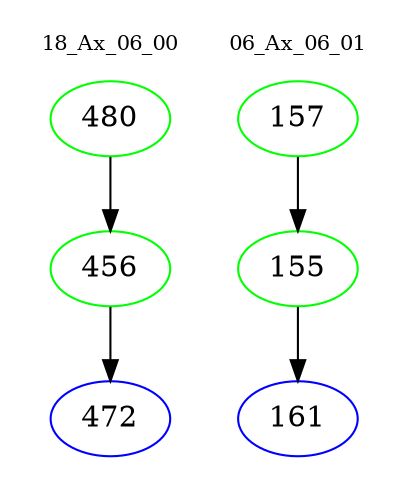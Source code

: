 digraph{
subgraph cluster_0 {
color = white
label = "18_Ax_06_00";
fontsize=10;
T0_480 [label="480", color="green"]
T0_480 -> T0_456 [color="black"]
T0_456 [label="456", color="green"]
T0_456 -> T0_472 [color="black"]
T0_472 [label="472", color="blue"]
}
subgraph cluster_1 {
color = white
label = "06_Ax_06_01";
fontsize=10;
T1_157 [label="157", color="green"]
T1_157 -> T1_155 [color="black"]
T1_155 [label="155", color="green"]
T1_155 -> T1_161 [color="black"]
T1_161 [label="161", color="blue"]
}
}
